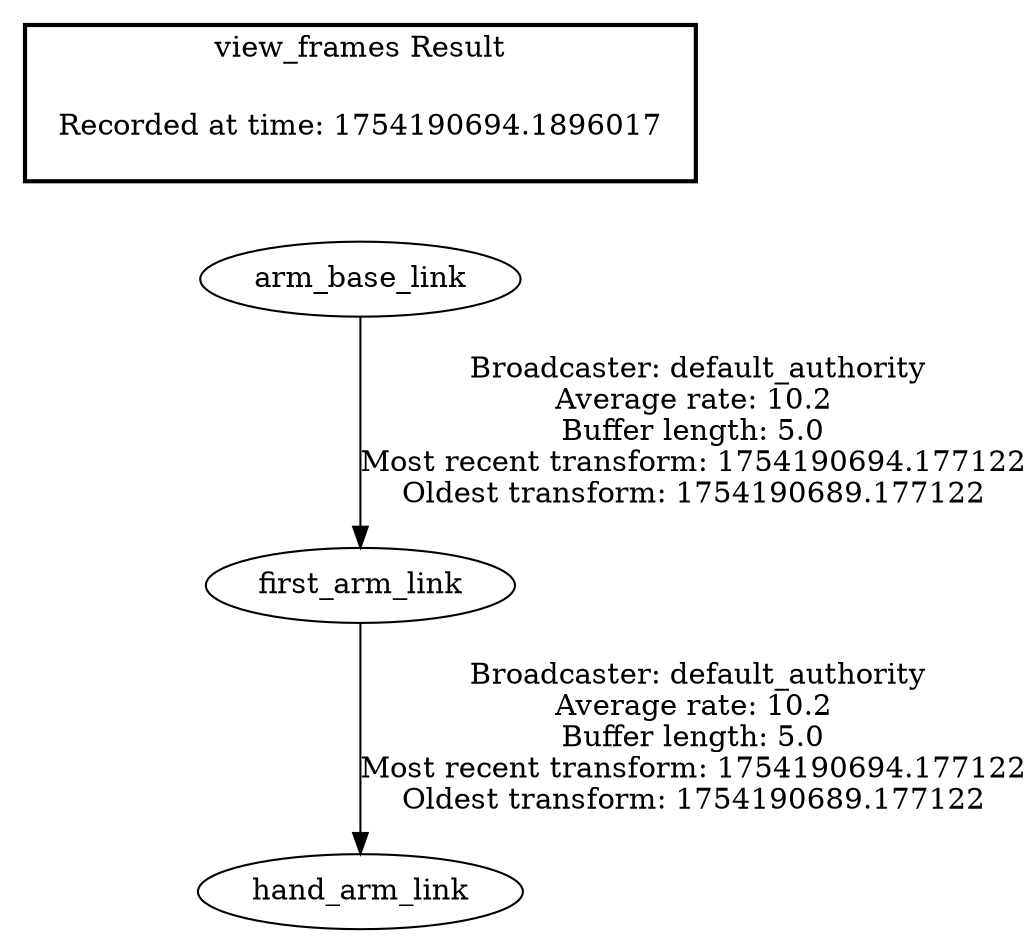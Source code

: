 digraph G {
"arm_base_link" -> "first_arm_link"[label=" Broadcaster: default_authority\nAverage rate: 10.2\nBuffer length: 5.0\nMost recent transform: 1754190694.177122\nOldest transform: 1754190689.177122\n"];
"first_arm_link" -> "hand_arm_link"[label=" Broadcaster: default_authority\nAverage rate: 10.2\nBuffer length: 5.0\nMost recent transform: 1754190694.177122\nOldest transform: 1754190689.177122\n"];
edge [style=invis];
 subgraph cluster_legend { style=bold; color=black; label ="view_frames Result";
"Recorded at time: 1754190694.1896017"[ shape=plaintext ] ;
}->"arm_base_link";
}